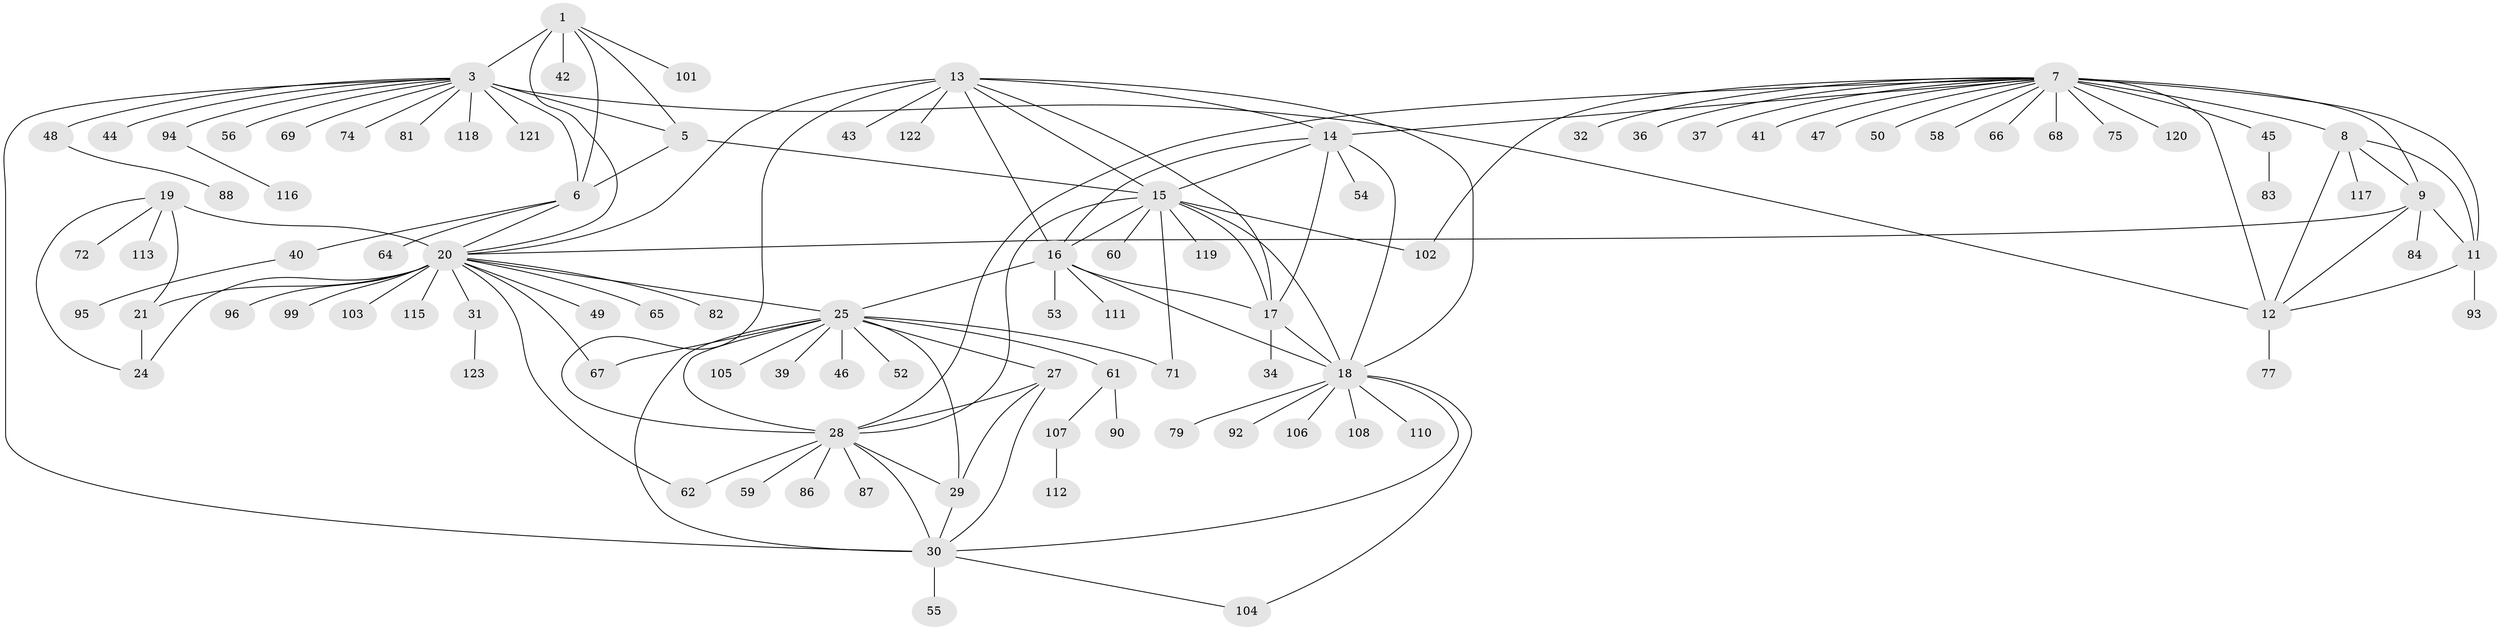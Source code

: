 // original degree distribution, {6: 0.06504065040650407, 7: 0.04065040650406504, 5: 0.032520325203252036, 16: 0.008130081300813009, 8: 0.024390243902439025, 17: 0.008130081300813009, 9: 0.032520325203252036, 12: 0.008130081300813009, 13: 0.016260162601626018, 14: 0.008130081300813009, 11: 0.008130081300813009, 2: 0.15447154471544716, 1: 0.5772357723577236, 3: 0.016260162601626018}
// Generated by graph-tools (version 1.1) at 2025/42/03/06/25 10:42:15]
// undirected, 98 vertices, 140 edges
graph export_dot {
graph [start="1"]
  node [color=gray90,style=filled];
  1 [super="+2"];
  3 [super="+4"];
  5;
  6 [super="+38"];
  7 [super="+10"];
  8 [super="+80"];
  9;
  11 [super="+63"];
  12;
  13 [super="+78"];
  14 [super="+109"];
  15 [super="+70"];
  16 [super="+91"];
  17 [super="+57"];
  18 [super="+98"];
  19 [super="+23"];
  20 [super="+22"];
  21 [super="+33"];
  24;
  25 [super="+26"];
  27;
  28 [super="+35"];
  29 [super="+51"];
  30 [super="+100"];
  31;
  32;
  34;
  36;
  37;
  39 [super="+89"];
  40 [super="+114"];
  41;
  42;
  43;
  44;
  45;
  46;
  47;
  48;
  49;
  50;
  52;
  53;
  54;
  55;
  56;
  58;
  59 [super="+73"];
  60;
  61 [super="+97"];
  62;
  64 [super="+76"];
  65;
  66;
  67;
  68;
  69;
  71;
  72;
  74 [super="+85"];
  75;
  77;
  79;
  81;
  82;
  83;
  84;
  86;
  87;
  88;
  90;
  92;
  93;
  94;
  95;
  96;
  99;
  101;
  102;
  103;
  104;
  105;
  106;
  107;
  108;
  110;
  111;
  112;
  113;
  115;
  116;
  117;
  118;
  119;
  120;
  121;
  122;
  123;
  1 -- 3 [weight=4];
  1 -- 5 [weight=2];
  1 -- 6 [weight=2];
  1 -- 20;
  1 -- 101;
  1 -- 42;
  3 -- 5 [weight=2];
  3 -- 6 [weight=2];
  3 -- 69;
  3 -- 74;
  3 -- 12;
  3 -- 81;
  3 -- 94;
  3 -- 30;
  3 -- 44;
  3 -- 48;
  3 -- 118;
  3 -- 56;
  3 -- 121;
  5 -- 6;
  5 -- 15;
  6 -- 40;
  6 -- 64;
  6 -- 20;
  7 -- 8 [weight=2];
  7 -- 9 [weight=2];
  7 -- 11 [weight=2];
  7 -- 12 [weight=2];
  7 -- 28;
  7 -- 66;
  7 -- 120;
  7 -- 68;
  7 -- 75;
  7 -- 14;
  7 -- 32;
  7 -- 36;
  7 -- 37;
  7 -- 102;
  7 -- 41;
  7 -- 45;
  7 -- 47;
  7 -- 50;
  7 -- 58;
  8 -- 9;
  8 -- 11;
  8 -- 12;
  8 -- 117;
  9 -- 11;
  9 -- 12;
  9 -- 84;
  9 -- 20;
  11 -- 12;
  11 -- 93;
  12 -- 77;
  13 -- 14;
  13 -- 15;
  13 -- 16;
  13 -- 17;
  13 -- 18;
  13 -- 43;
  13 -- 122;
  13 -- 28;
  13 -- 20;
  14 -- 15;
  14 -- 16;
  14 -- 17;
  14 -- 18;
  14 -- 54;
  15 -- 16;
  15 -- 17;
  15 -- 18;
  15 -- 60;
  15 -- 71;
  15 -- 102;
  15 -- 119;
  15 -- 28;
  16 -- 17;
  16 -- 18;
  16 -- 25;
  16 -- 53;
  16 -- 111;
  17 -- 18;
  17 -- 34;
  18 -- 79;
  18 -- 92;
  18 -- 104;
  18 -- 106;
  18 -- 108;
  18 -- 110;
  18 -- 30;
  19 -- 20 [weight=4];
  19 -- 21 [weight=2];
  19 -- 24 [weight=2];
  19 -- 113;
  19 -- 72;
  20 -- 21 [weight=2];
  20 -- 24 [weight=2];
  20 -- 25;
  20 -- 31;
  20 -- 49;
  20 -- 65;
  20 -- 67;
  20 -- 82;
  20 -- 96;
  20 -- 99;
  20 -- 103;
  20 -- 115;
  20 -- 62;
  21 -- 24;
  25 -- 27 [weight=2];
  25 -- 28 [weight=2];
  25 -- 29 [weight=2];
  25 -- 30 [weight=2];
  25 -- 39;
  25 -- 46;
  25 -- 52;
  25 -- 61;
  25 -- 67;
  25 -- 105;
  25 -- 71;
  27 -- 28;
  27 -- 29;
  27 -- 30;
  28 -- 29;
  28 -- 30;
  28 -- 86;
  28 -- 87;
  28 -- 59;
  28 -- 62;
  29 -- 30;
  30 -- 55;
  30 -- 104;
  31 -- 123;
  40 -- 95;
  45 -- 83;
  48 -- 88;
  61 -- 90;
  61 -- 107;
  94 -- 116;
  107 -- 112;
}
